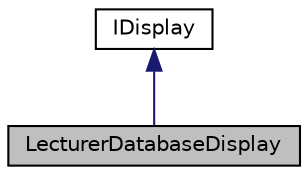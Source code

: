 digraph "LecturerDatabaseDisplay"
{
 // LATEX_PDF_SIZE
  edge [fontname="Helvetica",fontsize="10",labelfontname="Helvetica",labelfontsize="10"];
  node [fontname="Helvetica",fontsize="10",shape=record];
  Node1 [label="LecturerDatabaseDisplay",height=0.2,width=0.4,color="black", fillcolor="grey75", style="filled", fontcolor="black",tooltip="Lớp hiển thị thông tin giảng viên."];
  Node2 -> Node1 [dir="back",color="midnightblue",fontsize="10",style="solid",fontname="Helvetica"];
  Node2 [label="IDisplay",height=0.2,width=0.4,color="black", fillcolor="white", style="filled",URL="$classIDisplay.html",tooltip="Lớp cơ sở cho các lớp hiển thị."];
}
